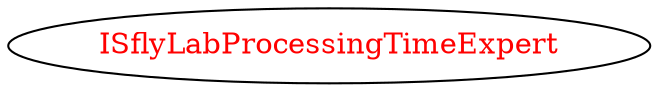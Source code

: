 digraph dependencyGraph {
 concentrate=true;
 ranksep="2.0";
 rankdir="LR"; 
 splines="ortho";
"ISflyLabProcessingTimeExpert" [fontcolor="red"];
}